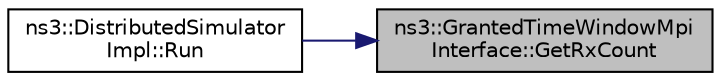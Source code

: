 digraph "ns3::GrantedTimeWindowMpiInterface::GetRxCount"
{
 // LATEX_PDF_SIZE
  edge [fontname="Helvetica",fontsize="10",labelfontname="Helvetica",labelfontsize="10"];
  node [fontname="Helvetica",fontsize="10",shape=record];
  rankdir="RL";
  Node1 [label="ns3::GrantedTimeWindowMpi\lInterface::GetRxCount",height=0.2,width=0.4,color="black", fillcolor="grey75", style="filled", fontcolor="black",tooltip=" "];
  Node1 -> Node2 [dir="back",color="midnightblue",fontsize="10",style="solid",fontname="Helvetica"];
  Node2 [label="ns3::DistributedSimulator\lImpl::Run",height=0.2,width=0.4,color="black", fillcolor="white", style="filled",URL="$classns3_1_1_distributed_simulator_impl.html#a5a2cd016631eac7f93dba3b08ab0e0dd",tooltip="Run the simulation."];
}
